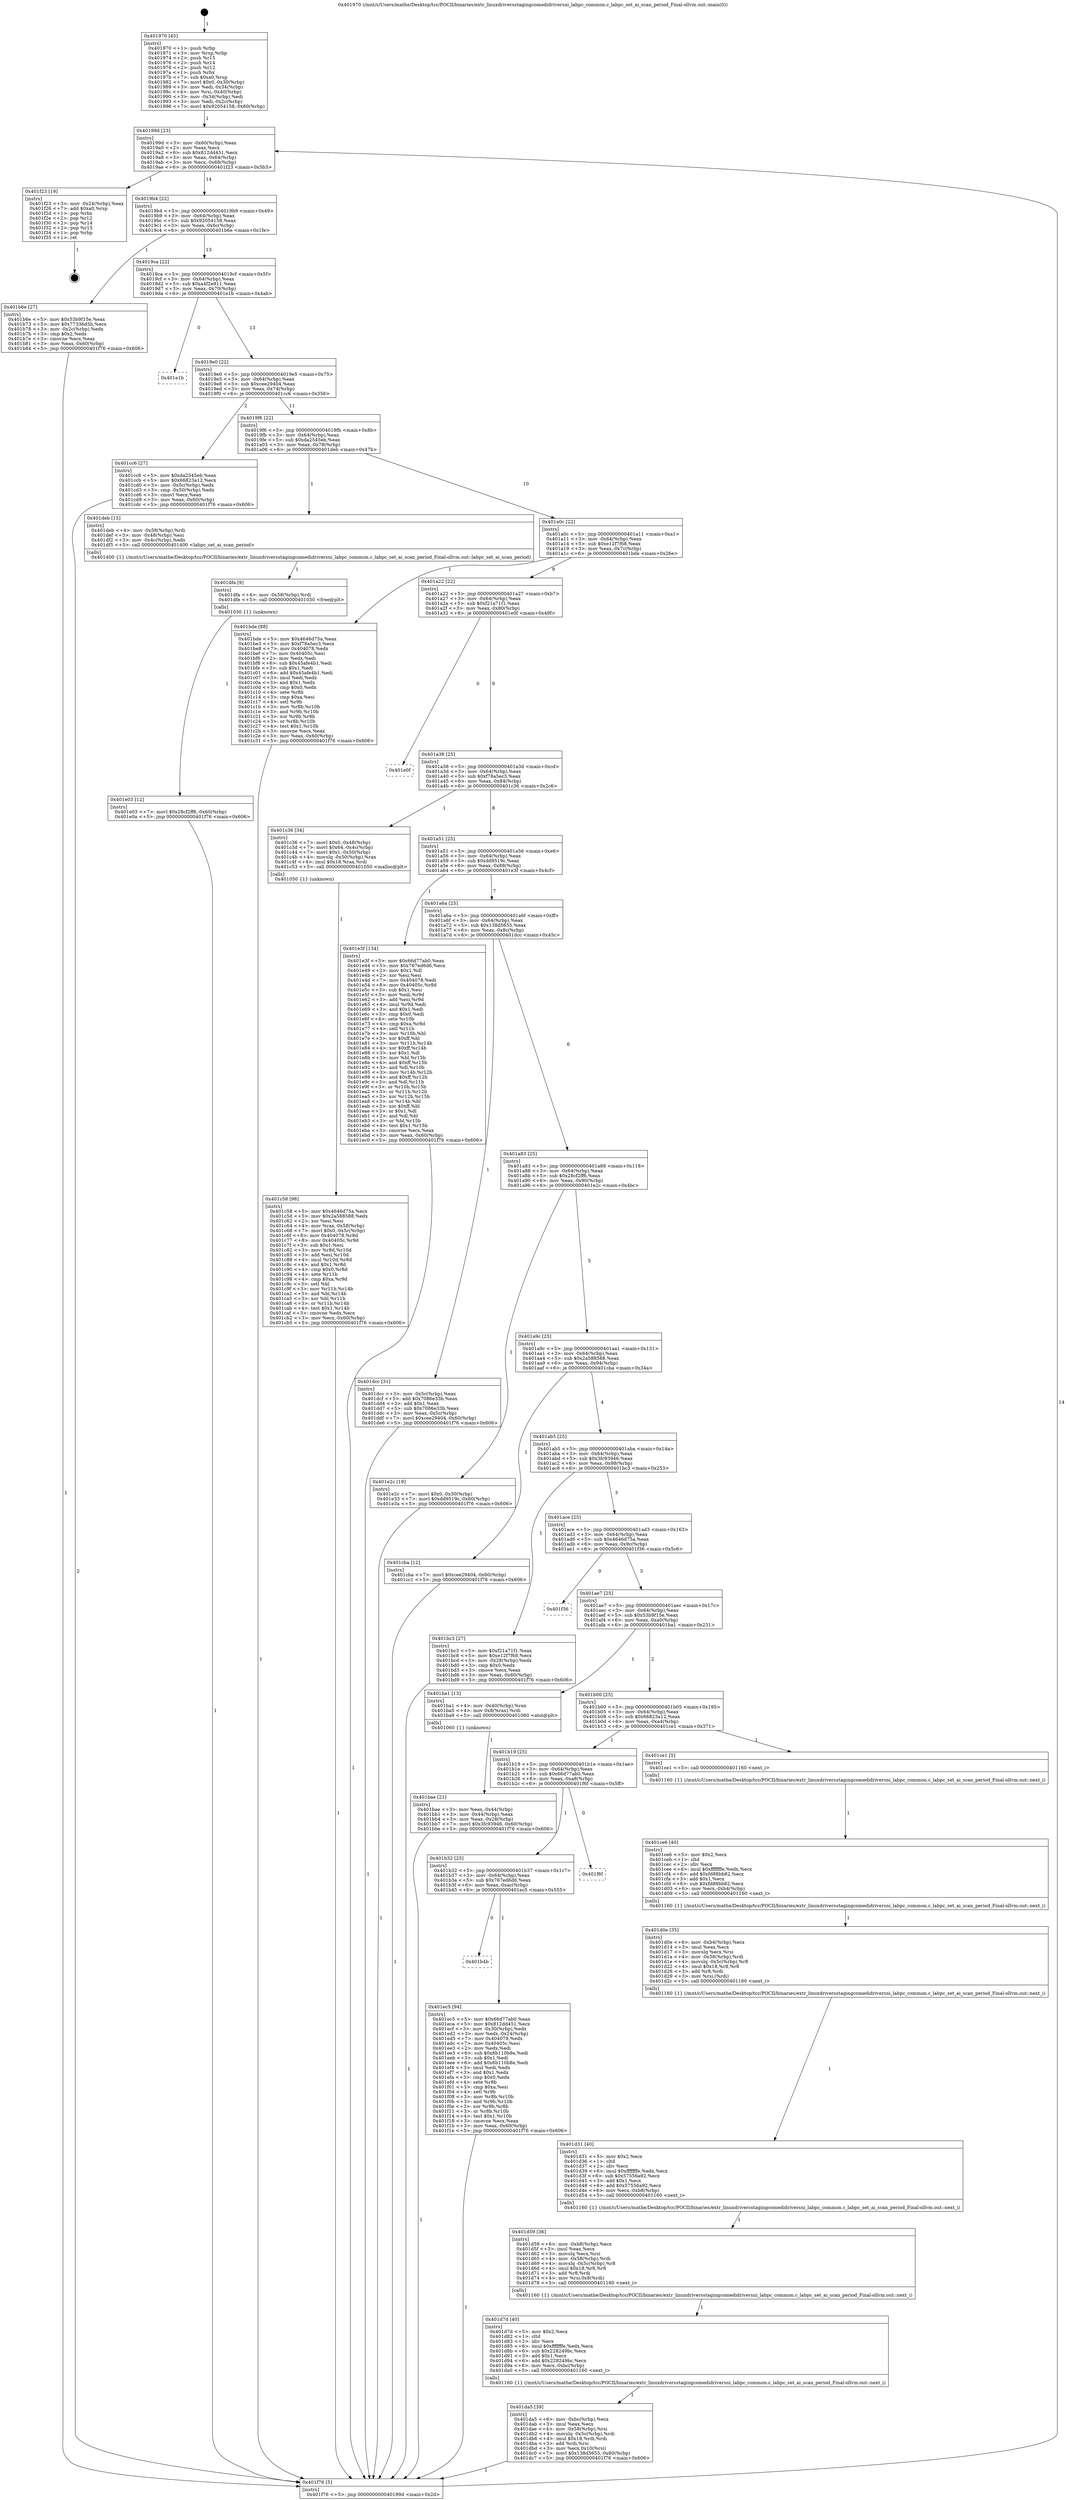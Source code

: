 digraph "0x401970" {
  label = "0x401970 (/mnt/c/Users/mathe/Desktop/tcc/POCII/binaries/extr_linuxdriversstagingcomedidriversni_labpc_common.c_labpc_set_ai_scan_period_Final-ollvm.out::main(0))"
  labelloc = "t"
  node[shape=record]

  Entry [label="",width=0.3,height=0.3,shape=circle,fillcolor=black,style=filled]
  "0x40199d" [label="{
     0x40199d [23]\l
     | [instrs]\l
     &nbsp;&nbsp;0x40199d \<+3\>: mov -0x60(%rbp),%eax\l
     &nbsp;&nbsp;0x4019a0 \<+2\>: mov %eax,%ecx\l
     &nbsp;&nbsp;0x4019a2 \<+6\>: sub $0x812dd451,%ecx\l
     &nbsp;&nbsp;0x4019a8 \<+3\>: mov %eax,-0x64(%rbp)\l
     &nbsp;&nbsp;0x4019ab \<+3\>: mov %ecx,-0x68(%rbp)\l
     &nbsp;&nbsp;0x4019ae \<+6\>: je 0000000000401f23 \<main+0x5b3\>\l
  }"]
  "0x401f23" [label="{
     0x401f23 [19]\l
     | [instrs]\l
     &nbsp;&nbsp;0x401f23 \<+3\>: mov -0x24(%rbp),%eax\l
     &nbsp;&nbsp;0x401f26 \<+7\>: add $0xa0,%rsp\l
     &nbsp;&nbsp;0x401f2d \<+1\>: pop %rbx\l
     &nbsp;&nbsp;0x401f2e \<+2\>: pop %r12\l
     &nbsp;&nbsp;0x401f30 \<+2\>: pop %r14\l
     &nbsp;&nbsp;0x401f32 \<+2\>: pop %r15\l
     &nbsp;&nbsp;0x401f34 \<+1\>: pop %rbp\l
     &nbsp;&nbsp;0x401f35 \<+1\>: ret\l
  }"]
  "0x4019b4" [label="{
     0x4019b4 [22]\l
     | [instrs]\l
     &nbsp;&nbsp;0x4019b4 \<+5\>: jmp 00000000004019b9 \<main+0x49\>\l
     &nbsp;&nbsp;0x4019b9 \<+3\>: mov -0x64(%rbp),%eax\l
     &nbsp;&nbsp;0x4019bc \<+5\>: sub $0x92054158,%eax\l
     &nbsp;&nbsp;0x4019c1 \<+3\>: mov %eax,-0x6c(%rbp)\l
     &nbsp;&nbsp;0x4019c4 \<+6\>: je 0000000000401b6e \<main+0x1fe\>\l
  }"]
  Exit [label="",width=0.3,height=0.3,shape=circle,fillcolor=black,style=filled,peripheries=2]
  "0x401b6e" [label="{
     0x401b6e [27]\l
     | [instrs]\l
     &nbsp;&nbsp;0x401b6e \<+5\>: mov $0x53b9f15e,%eax\l
     &nbsp;&nbsp;0x401b73 \<+5\>: mov $0x77336d5b,%ecx\l
     &nbsp;&nbsp;0x401b78 \<+3\>: mov -0x2c(%rbp),%edx\l
     &nbsp;&nbsp;0x401b7b \<+3\>: cmp $0x2,%edx\l
     &nbsp;&nbsp;0x401b7e \<+3\>: cmovne %ecx,%eax\l
     &nbsp;&nbsp;0x401b81 \<+3\>: mov %eax,-0x60(%rbp)\l
     &nbsp;&nbsp;0x401b84 \<+5\>: jmp 0000000000401f76 \<main+0x606\>\l
  }"]
  "0x4019ca" [label="{
     0x4019ca [22]\l
     | [instrs]\l
     &nbsp;&nbsp;0x4019ca \<+5\>: jmp 00000000004019cf \<main+0x5f\>\l
     &nbsp;&nbsp;0x4019cf \<+3\>: mov -0x64(%rbp),%eax\l
     &nbsp;&nbsp;0x4019d2 \<+5\>: sub $0xa4f2e911,%eax\l
     &nbsp;&nbsp;0x4019d7 \<+3\>: mov %eax,-0x70(%rbp)\l
     &nbsp;&nbsp;0x4019da \<+6\>: je 0000000000401e1b \<main+0x4ab\>\l
  }"]
  "0x401f76" [label="{
     0x401f76 [5]\l
     | [instrs]\l
     &nbsp;&nbsp;0x401f76 \<+5\>: jmp 000000000040199d \<main+0x2d\>\l
  }"]
  "0x401970" [label="{
     0x401970 [45]\l
     | [instrs]\l
     &nbsp;&nbsp;0x401970 \<+1\>: push %rbp\l
     &nbsp;&nbsp;0x401971 \<+3\>: mov %rsp,%rbp\l
     &nbsp;&nbsp;0x401974 \<+2\>: push %r15\l
     &nbsp;&nbsp;0x401976 \<+2\>: push %r14\l
     &nbsp;&nbsp;0x401978 \<+2\>: push %r12\l
     &nbsp;&nbsp;0x40197a \<+1\>: push %rbx\l
     &nbsp;&nbsp;0x40197b \<+7\>: sub $0xa0,%rsp\l
     &nbsp;&nbsp;0x401982 \<+7\>: movl $0x0,-0x30(%rbp)\l
     &nbsp;&nbsp;0x401989 \<+3\>: mov %edi,-0x34(%rbp)\l
     &nbsp;&nbsp;0x40198c \<+4\>: mov %rsi,-0x40(%rbp)\l
     &nbsp;&nbsp;0x401990 \<+3\>: mov -0x34(%rbp),%edi\l
     &nbsp;&nbsp;0x401993 \<+3\>: mov %edi,-0x2c(%rbp)\l
     &nbsp;&nbsp;0x401996 \<+7\>: movl $0x92054158,-0x60(%rbp)\l
  }"]
  "0x401b4b" [label="{
     0x401b4b\l
  }", style=dashed]
  "0x401e1b" [label="{
     0x401e1b\l
  }", style=dashed]
  "0x4019e0" [label="{
     0x4019e0 [22]\l
     | [instrs]\l
     &nbsp;&nbsp;0x4019e0 \<+5\>: jmp 00000000004019e5 \<main+0x75\>\l
     &nbsp;&nbsp;0x4019e5 \<+3\>: mov -0x64(%rbp),%eax\l
     &nbsp;&nbsp;0x4019e8 \<+5\>: sub $0xcee29404,%eax\l
     &nbsp;&nbsp;0x4019ed \<+3\>: mov %eax,-0x74(%rbp)\l
     &nbsp;&nbsp;0x4019f0 \<+6\>: je 0000000000401cc6 \<main+0x356\>\l
  }"]
  "0x401ec5" [label="{
     0x401ec5 [94]\l
     | [instrs]\l
     &nbsp;&nbsp;0x401ec5 \<+5\>: mov $0x66d77ab0,%eax\l
     &nbsp;&nbsp;0x401eca \<+5\>: mov $0x812dd451,%ecx\l
     &nbsp;&nbsp;0x401ecf \<+3\>: mov -0x30(%rbp),%edx\l
     &nbsp;&nbsp;0x401ed2 \<+3\>: mov %edx,-0x24(%rbp)\l
     &nbsp;&nbsp;0x401ed5 \<+7\>: mov 0x404078,%edx\l
     &nbsp;&nbsp;0x401edc \<+7\>: mov 0x40405c,%esi\l
     &nbsp;&nbsp;0x401ee3 \<+2\>: mov %edx,%edi\l
     &nbsp;&nbsp;0x401ee5 \<+6\>: sub $0x6b110b8e,%edi\l
     &nbsp;&nbsp;0x401eeb \<+3\>: sub $0x1,%edi\l
     &nbsp;&nbsp;0x401eee \<+6\>: add $0x6b110b8e,%edi\l
     &nbsp;&nbsp;0x401ef4 \<+3\>: imul %edi,%edx\l
     &nbsp;&nbsp;0x401ef7 \<+3\>: and $0x1,%edx\l
     &nbsp;&nbsp;0x401efa \<+3\>: cmp $0x0,%edx\l
     &nbsp;&nbsp;0x401efd \<+4\>: sete %r8b\l
     &nbsp;&nbsp;0x401f01 \<+3\>: cmp $0xa,%esi\l
     &nbsp;&nbsp;0x401f04 \<+4\>: setl %r9b\l
     &nbsp;&nbsp;0x401f08 \<+3\>: mov %r8b,%r10b\l
     &nbsp;&nbsp;0x401f0b \<+3\>: and %r9b,%r10b\l
     &nbsp;&nbsp;0x401f0e \<+3\>: xor %r9b,%r8b\l
     &nbsp;&nbsp;0x401f11 \<+3\>: or %r8b,%r10b\l
     &nbsp;&nbsp;0x401f14 \<+4\>: test $0x1,%r10b\l
     &nbsp;&nbsp;0x401f18 \<+3\>: cmovne %ecx,%eax\l
     &nbsp;&nbsp;0x401f1b \<+3\>: mov %eax,-0x60(%rbp)\l
     &nbsp;&nbsp;0x401f1e \<+5\>: jmp 0000000000401f76 \<main+0x606\>\l
  }"]
  "0x401cc6" [label="{
     0x401cc6 [27]\l
     | [instrs]\l
     &nbsp;&nbsp;0x401cc6 \<+5\>: mov $0xda2545eb,%eax\l
     &nbsp;&nbsp;0x401ccb \<+5\>: mov $0x66823a12,%ecx\l
     &nbsp;&nbsp;0x401cd0 \<+3\>: mov -0x5c(%rbp),%edx\l
     &nbsp;&nbsp;0x401cd3 \<+3\>: cmp -0x50(%rbp),%edx\l
     &nbsp;&nbsp;0x401cd6 \<+3\>: cmovl %ecx,%eax\l
     &nbsp;&nbsp;0x401cd9 \<+3\>: mov %eax,-0x60(%rbp)\l
     &nbsp;&nbsp;0x401cdc \<+5\>: jmp 0000000000401f76 \<main+0x606\>\l
  }"]
  "0x4019f6" [label="{
     0x4019f6 [22]\l
     | [instrs]\l
     &nbsp;&nbsp;0x4019f6 \<+5\>: jmp 00000000004019fb \<main+0x8b\>\l
     &nbsp;&nbsp;0x4019fb \<+3\>: mov -0x64(%rbp),%eax\l
     &nbsp;&nbsp;0x4019fe \<+5\>: sub $0xda2545eb,%eax\l
     &nbsp;&nbsp;0x401a03 \<+3\>: mov %eax,-0x78(%rbp)\l
     &nbsp;&nbsp;0x401a06 \<+6\>: je 0000000000401deb \<main+0x47b\>\l
  }"]
  "0x401b32" [label="{
     0x401b32 [25]\l
     | [instrs]\l
     &nbsp;&nbsp;0x401b32 \<+5\>: jmp 0000000000401b37 \<main+0x1c7\>\l
     &nbsp;&nbsp;0x401b37 \<+3\>: mov -0x64(%rbp),%eax\l
     &nbsp;&nbsp;0x401b3a \<+5\>: sub $0x767ed6d6,%eax\l
     &nbsp;&nbsp;0x401b3f \<+6\>: mov %eax,-0xac(%rbp)\l
     &nbsp;&nbsp;0x401b45 \<+6\>: je 0000000000401ec5 \<main+0x555\>\l
  }"]
  "0x401deb" [label="{
     0x401deb [15]\l
     | [instrs]\l
     &nbsp;&nbsp;0x401deb \<+4\>: mov -0x58(%rbp),%rdi\l
     &nbsp;&nbsp;0x401def \<+3\>: mov -0x48(%rbp),%esi\l
     &nbsp;&nbsp;0x401df2 \<+3\>: mov -0x4c(%rbp),%edx\l
     &nbsp;&nbsp;0x401df5 \<+5\>: call 0000000000401400 \<labpc_set_ai_scan_period\>\l
     | [calls]\l
     &nbsp;&nbsp;0x401400 \{1\} (/mnt/c/Users/mathe/Desktop/tcc/POCII/binaries/extr_linuxdriversstagingcomedidriversni_labpc_common.c_labpc_set_ai_scan_period_Final-ollvm.out::labpc_set_ai_scan_period)\l
  }"]
  "0x401a0c" [label="{
     0x401a0c [22]\l
     | [instrs]\l
     &nbsp;&nbsp;0x401a0c \<+5\>: jmp 0000000000401a11 \<main+0xa1\>\l
     &nbsp;&nbsp;0x401a11 \<+3\>: mov -0x64(%rbp),%eax\l
     &nbsp;&nbsp;0x401a14 \<+5\>: sub $0xe12f7f68,%eax\l
     &nbsp;&nbsp;0x401a19 \<+3\>: mov %eax,-0x7c(%rbp)\l
     &nbsp;&nbsp;0x401a1c \<+6\>: je 0000000000401bde \<main+0x26e\>\l
  }"]
  "0x401f6f" [label="{
     0x401f6f\l
  }", style=dashed]
  "0x401bde" [label="{
     0x401bde [88]\l
     | [instrs]\l
     &nbsp;&nbsp;0x401bde \<+5\>: mov $0x4646d75a,%eax\l
     &nbsp;&nbsp;0x401be3 \<+5\>: mov $0xf78a5ec3,%ecx\l
     &nbsp;&nbsp;0x401be8 \<+7\>: mov 0x404078,%edx\l
     &nbsp;&nbsp;0x401bef \<+7\>: mov 0x40405c,%esi\l
     &nbsp;&nbsp;0x401bf6 \<+2\>: mov %edx,%edi\l
     &nbsp;&nbsp;0x401bf8 \<+6\>: sub $0x45afe4b1,%edi\l
     &nbsp;&nbsp;0x401bfe \<+3\>: sub $0x1,%edi\l
     &nbsp;&nbsp;0x401c01 \<+6\>: add $0x45afe4b1,%edi\l
     &nbsp;&nbsp;0x401c07 \<+3\>: imul %edi,%edx\l
     &nbsp;&nbsp;0x401c0a \<+3\>: and $0x1,%edx\l
     &nbsp;&nbsp;0x401c0d \<+3\>: cmp $0x0,%edx\l
     &nbsp;&nbsp;0x401c10 \<+4\>: sete %r8b\l
     &nbsp;&nbsp;0x401c14 \<+3\>: cmp $0xa,%esi\l
     &nbsp;&nbsp;0x401c17 \<+4\>: setl %r9b\l
     &nbsp;&nbsp;0x401c1b \<+3\>: mov %r8b,%r10b\l
     &nbsp;&nbsp;0x401c1e \<+3\>: and %r9b,%r10b\l
     &nbsp;&nbsp;0x401c21 \<+3\>: xor %r9b,%r8b\l
     &nbsp;&nbsp;0x401c24 \<+3\>: or %r8b,%r10b\l
     &nbsp;&nbsp;0x401c27 \<+4\>: test $0x1,%r10b\l
     &nbsp;&nbsp;0x401c2b \<+3\>: cmovne %ecx,%eax\l
     &nbsp;&nbsp;0x401c2e \<+3\>: mov %eax,-0x60(%rbp)\l
     &nbsp;&nbsp;0x401c31 \<+5\>: jmp 0000000000401f76 \<main+0x606\>\l
  }"]
  "0x401a22" [label="{
     0x401a22 [22]\l
     | [instrs]\l
     &nbsp;&nbsp;0x401a22 \<+5\>: jmp 0000000000401a27 \<main+0xb7\>\l
     &nbsp;&nbsp;0x401a27 \<+3\>: mov -0x64(%rbp),%eax\l
     &nbsp;&nbsp;0x401a2a \<+5\>: sub $0xf21a71f1,%eax\l
     &nbsp;&nbsp;0x401a2f \<+3\>: mov %eax,-0x80(%rbp)\l
     &nbsp;&nbsp;0x401a32 \<+6\>: je 0000000000401e0f \<main+0x49f\>\l
  }"]
  "0x401e03" [label="{
     0x401e03 [12]\l
     | [instrs]\l
     &nbsp;&nbsp;0x401e03 \<+7\>: movl $0x28cf2ff6,-0x60(%rbp)\l
     &nbsp;&nbsp;0x401e0a \<+5\>: jmp 0000000000401f76 \<main+0x606\>\l
  }"]
  "0x401e0f" [label="{
     0x401e0f\l
  }", style=dashed]
  "0x401a38" [label="{
     0x401a38 [25]\l
     | [instrs]\l
     &nbsp;&nbsp;0x401a38 \<+5\>: jmp 0000000000401a3d \<main+0xcd\>\l
     &nbsp;&nbsp;0x401a3d \<+3\>: mov -0x64(%rbp),%eax\l
     &nbsp;&nbsp;0x401a40 \<+5\>: sub $0xf78a5ec3,%eax\l
     &nbsp;&nbsp;0x401a45 \<+6\>: mov %eax,-0x84(%rbp)\l
     &nbsp;&nbsp;0x401a4b \<+6\>: je 0000000000401c36 \<main+0x2c6\>\l
  }"]
  "0x401dfa" [label="{
     0x401dfa [9]\l
     | [instrs]\l
     &nbsp;&nbsp;0x401dfa \<+4\>: mov -0x58(%rbp),%rdi\l
     &nbsp;&nbsp;0x401dfe \<+5\>: call 0000000000401030 \<free@plt\>\l
     | [calls]\l
     &nbsp;&nbsp;0x401030 \{1\} (unknown)\l
  }"]
  "0x401c36" [label="{
     0x401c36 [34]\l
     | [instrs]\l
     &nbsp;&nbsp;0x401c36 \<+7\>: movl $0x0,-0x48(%rbp)\l
     &nbsp;&nbsp;0x401c3d \<+7\>: movl $0x64,-0x4c(%rbp)\l
     &nbsp;&nbsp;0x401c44 \<+7\>: movl $0x1,-0x50(%rbp)\l
     &nbsp;&nbsp;0x401c4b \<+4\>: movslq -0x50(%rbp),%rax\l
     &nbsp;&nbsp;0x401c4f \<+4\>: imul $0x18,%rax,%rdi\l
     &nbsp;&nbsp;0x401c53 \<+5\>: call 0000000000401050 \<malloc@plt\>\l
     | [calls]\l
     &nbsp;&nbsp;0x401050 \{1\} (unknown)\l
  }"]
  "0x401a51" [label="{
     0x401a51 [25]\l
     | [instrs]\l
     &nbsp;&nbsp;0x401a51 \<+5\>: jmp 0000000000401a56 \<main+0xe6\>\l
     &nbsp;&nbsp;0x401a56 \<+3\>: mov -0x64(%rbp),%eax\l
     &nbsp;&nbsp;0x401a59 \<+5\>: sub $0xdd9519c,%eax\l
     &nbsp;&nbsp;0x401a5e \<+6\>: mov %eax,-0x88(%rbp)\l
     &nbsp;&nbsp;0x401a64 \<+6\>: je 0000000000401e3f \<main+0x4cf\>\l
  }"]
  "0x401da5" [label="{
     0x401da5 [39]\l
     | [instrs]\l
     &nbsp;&nbsp;0x401da5 \<+6\>: mov -0xbc(%rbp),%ecx\l
     &nbsp;&nbsp;0x401dab \<+3\>: imul %eax,%ecx\l
     &nbsp;&nbsp;0x401dae \<+4\>: mov -0x58(%rbp),%rsi\l
     &nbsp;&nbsp;0x401db2 \<+4\>: movslq -0x5c(%rbp),%rdi\l
     &nbsp;&nbsp;0x401db6 \<+4\>: imul $0x18,%rdi,%rdi\l
     &nbsp;&nbsp;0x401dba \<+3\>: add %rdi,%rsi\l
     &nbsp;&nbsp;0x401dbd \<+3\>: mov %ecx,0x10(%rsi)\l
     &nbsp;&nbsp;0x401dc0 \<+7\>: movl $0x138d5655,-0x60(%rbp)\l
     &nbsp;&nbsp;0x401dc7 \<+5\>: jmp 0000000000401f76 \<main+0x606\>\l
  }"]
  "0x401e3f" [label="{
     0x401e3f [134]\l
     | [instrs]\l
     &nbsp;&nbsp;0x401e3f \<+5\>: mov $0x66d77ab0,%eax\l
     &nbsp;&nbsp;0x401e44 \<+5\>: mov $0x767ed6d6,%ecx\l
     &nbsp;&nbsp;0x401e49 \<+2\>: mov $0x1,%dl\l
     &nbsp;&nbsp;0x401e4b \<+2\>: xor %esi,%esi\l
     &nbsp;&nbsp;0x401e4d \<+7\>: mov 0x404078,%edi\l
     &nbsp;&nbsp;0x401e54 \<+8\>: mov 0x40405c,%r8d\l
     &nbsp;&nbsp;0x401e5c \<+3\>: sub $0x1,%esi\l
     &nbsp;&nbsp;0x401e5f \<+3\>: mov %edi,%r9d\l
     &nbsp;&nbsp;0x401e62 \<+3\>: add %esi,%r9d\l
     &nbsp;&nbsp;0x401e65 \<+4\>: imul %r9d,%edi\l
     &nbsp;&nbsp;0x401e69 \<+3\>: and $0x1,%edi\l
     &nbsp;&nbsp;0x401e6c \<+3\>: cmp $0x0,%edi\l
     &nbsp;&nbsp;0x401e6f \<+4\>: sete %r10b\l
     &nbsp;&nbsp;0x401e73 \<+4\>: cmp $0xa,%r8d\l
     &nbsp;&nbsp;0x401e77 \<+4\>: setl %r11b\l
     &nbsp;&nbsp;0x401e7b \<+3\>: mov %r10b,%bl\l
     &nbsp;&nbsp;0x401e7e \<+3\>: xor $0xff,%bl\l
     &nbsp;&nbsp;0x401e81 \<+3\>: mov %r11b,%r14b\l
     &nbsp;&nbsp;0x401e84 \<+4\>: xor $0xff,%r14b\l
     &nbsp;&nbsp;0x401e88 \<+3\>: xor $0x1,%dl\l
     &nbsp;&nbsp;0x401e8b \<+3\>: mov %bl,%r15b\l
     &nbsp;&nbsp;0x401e8e \<+4\>: and $0xff,%r15b\l
     &nbsp;&nbsp;0x401e92 \<+3\>: and %dl,%r10b\l
     &nbsp;&nbsp;0x401e95 \<+3\>: mov %r14b,%r12b\l
     &nbsp;&nbsp;0x401e98 \<+4\>: and $0xff,%r12b\l
     &nbsp;&nbsp;0x401e9c \<+3\>: and %dl,%r11b\l
     &nbsp;&nbsp;0x401e9f \<+3\>: or %r10b,%r15b\l
     &nbsp;&nbsp;0x401ea2 \<+3\>: or %r11b,%r12b\l
     &nbsp;&nbsp;0x401ea5 \<+3\>: xor %r12b,%r15b\l
     &nbsp;&nbsp;0x401ea8 \<+3\>: or %r14b,%bl\l
     &nbsp;&nbsp;0x401eab \<+3\>: xor $0xff,%bl\l
     &nbsp;&nbsp;0x401eae \<+3\>: or $0x1,%dl\l
     &nbsp;&nbsp;0x401eb1 \<+2\>: and %dl,%bl\l
     &nbsp;&nbsp;0x401eb3 \<+3\>: or %bl,%r15b\l
     &nbsp;&nbsp;0x401eb6 \<+4\>: test $0x1,%r15b\l
     &nbsp;&nbsp;0x401eba \<+3\>: cmovne %ecx,%eax\l
     &nbsp;&nbsp;0x401ebd \<+3\>: mov %eax,-0x60(%rbp)\l
     &nbsp;&nbsp;0x401ec0 \<+5\>: jmp 0000000000401f76 \<main+0x606\>\l
  }"]
  "0x401a6a" [label="{
     0x401a6a [25]\l
     | [instrs]\l
     &nbsp;&nbsp;0x401a6a \<+5\>: jmp 0000000000401a6f \<main+0xff\>\l
     &nbsp;&nbsp;0x401a6f \<+3\>: mov -0x64(%rbp),%eax\l
     &nbsp;&nbsp;0x401a72 \<+5\>: sub $0x138d5655,%eax\l
     &nbsp;&nbsp;0x401a77 \<+6\>: mov %eax,-0x8c(%rbp)\l
     &nbsp;&nbsp;0x401a7d \<+6\>: je 0000000000401dcc \<main+0x45c\>\l
  }"]
  "0x401d7d" [label="{
     0x401d7d [40]\l
     | [instrs]\l
     &nbsp;&nbsp;0x401d7d \<+5\>: mov $0x2,%ecx\l
     &nbsp;&nbsp;0x401d82 \<+1\>: cltd\l
     &nbsp;&nbsp;0x401d83 \<+2\>: idiv %ecx\l
     &nbsp;&nbsp;0x401d85 \<+6\>: imul $0xfffffffe,%edx,%ecx\l
     &nbsp;&nbsp;0x401d8b \<+6\>: sub $0x228249bc,%ecx\l
     &nbsp;&nbsp;0x401d91 \<+3\>: add $0x1,%ecx\l
     &nbsp;&nbsp;0x401d94 \<+6\>: add $0x228249bc,%ecx\l
     &nbsp;&nbsp;0x401d9a \<+6\>: mov %ecx,-0xbc(%rbp)\l
     &nbsp;&nbsp;0x401da0 \<+5\>: call 0000000000401160 \<next_i\>\l
     | [calls]\l
     &nbsp;&nbsp;0x401160 \{1\} (/mnt/c/Users/mathe/Desktop/tcc/POCII/binaries/extr_linuxdriversstagingcomedidriversni_labpc_common.c_labpc_set_ai_scan_period_Final-ollvm.out::next_i)\l
  }"]
  "0x401dcc" [label="{
     0x401dcc [31]\l
     | [instrs]\l
     &nbsp;&nbsp;0x401dcc \<+3\>: mov -0x5c(%rbp),%eax\l
     &nbsp;&nbsp;0x401dcf \<+5\>: add $0x7086e33b,%eax\l
     &nbsp;&nbsp;0x401dd4 \<+3\>: add $0x1,%eax\l
     &nbsp;&nbsp;0x401dd7 \<+5\>: sub $0x7086e33b,%eax\l
     &nbsp;&nbsp;0x401ddc \<+3\>: mov %eax,-0x5c(%rbp)\l
     &nbsp;&nbsp;0x401ddf \<+7\>: movl $0xcee29404,-0x60(%rbp)\l
     &nbsp;&nbsp;0x401de6 \<+5\>: jmp 0000000000401f76 \<main+0x606\>\l
  }"]
  "0x401a83" [label="{
     0x401a83 [25]\l
     | [instrs]\l
     &nbsp;&nbsp;0x401a83 \<+5\>: jmp 0000000000401a88 \<main+0x118\>\l
     &nbsp;&nbsp;0x401a88 \<+3\>: mov -0x64(%rbp),%eax\l
     &nbsp;&nbsp;0x401a8b \<+5\>: sub $0x28cf2ff6,%eax\l
     &nbsp;&nbsp;0x401a90 \<+6\>: mov %eax,-0x90(%rbp)\l
     &nbsp;&nbsp;0x401a96 \<+6\>: je 0000000000401e2c \<main+0x4bc\>\l
  }"]
  "0x401d59" [label="{
     0x401d59 [36]\l
     | [instrs]\l
     &nbsp;&nbsp;0x401d59 \<+6\>: mov -0xb8(%rbp),%ecx\l
     &nbsp;&nbsp;0x401d5f \<+3\>: imul %eax,%ecx\l
     &nbsp;&nbsp;0x401d62 \<+3\>: movslq %ecx,%rsi\l
     &nbsp;&nbsp;0x401d65 \<+4\>: mov -0x58(%rbp),%rdi\l
     &nbsp;&nbsp;0x401d69 \<+4\>: movslq -0x5c(%rbp),%r8\l
     &nbsp;&nbsp;0x401d6d \<+4\>: imul $0x18,%r8,%r8\l
     &nbsp;&nbsp;0x401d71 \<+3\>: add %r8,%rdi\l
     &nbsp;&nbsp;0x401d74 \<+4\>: mov %rsi,0x8(%rdi)\l
     &nbsp;&nbsp;0x401d78 \<+5\>: call 0000000000401160 \<next_i\>\l
     | [calls]\l
     &nbsp;&nbsp;0x401160 \{1\} (/mnt/c/Users/mathe/Desktop/tcc/POCII/binaries/extr_linuxdriversstagingcomedidriversni_labpc_common.c_labpc_set_ai_scan_period_Final-ollvm.out::next_i)\l
  }"]
  "0x401e2c" [label="{
     0x401e2c [19]\l
     | [instrs]\l
     &nbsp;&nbsp;0x401e2c \<+7\>: movl $0x0,-0x30(%rbp)\l
     &nbsp;&nbsp;0x401e33 \<+7\>: movl $0xdd9519c,-0x60(%rbp)\l
     &nbsp;&nbsp;0x401e3a \<+5\>: jmp 0000000000401f76 \<main+0x606\>\l
  }"]
  "0x401a9c" [label="{
     0x401a9c [25]\l
     | [instrs]\l
     &nbsp;&nbsp;0x401a9c \<+5\>: jmp 0000000000401aa1 \<main+0x131\>\l
     &nbsp;&nbsp;0x401aa1 \<+3\>: mov -0x64(%rbp),%eax\l
     &nbsp;&nbsp;0x401aa4 \<+5\>: sub $0x2a588588,%eax\l
     &nbsp;&nbsp;0x401aa9 \<+6\>: mov %eax,-0x94(%rbp)\l
     &nbsp;&nbsp;0x401aaf \<+6\>: je 0000000000401cba \<main+0x34a\>\l
  }"]
  "0x401d31" [label="{
     0x401d31 [40]\l
     | [instrs]\l
     &nbsp;&nbsp;0x401d31 \<+5\>: mov $0x2,%ecx\l
     &nbsp;&nbsp;0x401d36 \<+1\>: cltd\l
     &nbsp;&nbsp;0x401d37 \<+2\>: idiv %ecx\l
     &nbsp;&nbsp;0x401d39 \<+6\>: imul $0xfffffffe,%edx,%ecx\l
     &nbsp;&nbsp;0x401d3f \<+6\>: sub $0x57556a92,%ecx\l
     &nbsp;&nbsp;0x401d45 \<+3\>: add $0x1,%ecx\l
     &nbsp;&nbsp;0x401d48 \<+6\>: add $0x57556a92,%ecx\l
     &nbsp;&nbsp;0x401d4e \<+6\>: mov %ecx,-0xb8(%rbp)\l
     &nbsp;&nbsp;0x401d54 \<+5\>: call 0000000000401160 \<next_i\>\l
     | [calls]\l
     &nbsp;&nbsp;0x401160 \{1\} (/mnt/c/Users/mathe/Desktop/tcc/POCII/binaries/extr_linuxdriversstagingcomedidriversni_labpc_common.c_labpc_set_ai_scan_period_Final-ollvm.out::next_i)\l
  }"]
  "0x401cba" [label="{
     0x401cba [12]\l
     | [instrs]\l
     &nbsp;&nbsp;0x401cba \<+7\>: movl $0xcee29404,-0x60(%rbp)\l
     &nbsp;&nbsp;0x401cc1 \<+5\>: jmp 0000000000401f76 \<main+0x606\>\l
  }"]
  "0x401ab5" [label="{
     0x401ab5 [25]\l
     | [instrs]\l
     &nbsp;&nbsp;0x401ab5 \<+5\>: jmp 0000000000401aba \<main+0x14a\>\l
     &nbsp;&nbsp;0x401aba \<+3\>: mov -0x64(%rbp),%eax\l
     &nbsp;&nbsp;0x401abd \<+5\>: sub $0x3fc93946,%eax\l
     &nbsp;&nbsp;0x401ac2 \<+6\>: mov %eax,-0x98(%rbp)\l
     &nbsp;&nbsp;0x401ac8 \<+6\>: je 0000000000401bc3 \<main+0x253\>\l
  }"]
  "0x401d0e" [label="{
     0x401d0e [35]\l
     | [instrs]\l
     &nbsp;&nbsp;0x401d0e \<+6\>: mov -0xb4(%rbp),%ecx\l
     &nbsp;&nbsp;0x401d14 \<+3\>: imul %eax,%ecx\l
     &nbsp;&nbsp;0x401d17 \<+3\>: movslq %ecx,%rsi\l
     &nbsp;&nbsp;0x401d1a \<+4\>: mov -0x58(%rbp),%rdi\l
     &nbsp;&nbsp;0x401d1e \<+4\>: movslq -0x5c(%rbp),%r8\l
     &nbsp;&nbsp;0x401d22 \<+4\>: imul $0x18,%r8,%r8\l
     &nbsp;&nbsp;0x401d26 \<+3\>: add %r8,%rdi\l
     &nbsp;&nbsp;0x401d29 \<+3\>: mov %rsi,(%rdi)\l
     &nbsp;&nbsp;0x401d2c \<+5\>: call 0000000000401160 \<next_i\>\l
     | [calls]\l
     &nbsp;&nbsp;0x401160 \{1\} (/mnt/c/Users/mathe/Desktop/tcc/POCII/binaries/extr_linuxdriversstagingcomedidriversni_labpc_common.c_labpc_set_ai_scan_period_Final-ollvm.out::next_i)\l
  }"]
  "0x401bc3" [label="{
     0x401bc3 [27]\l
     | [instrs]\l
     &nbsp;&nbsp;0x401bc3 \<+5\>: mov $0xf21a71f1,%eax\l
     &nbsp;&nbsp;0x401bc8 \<+5\>: mov $0xe12f7f68,%ecx\l
     &nbsp;&nbsp;0x401bcd \<+3\>: mov -0x28(%rbp),%edx\l
     &nbsp;&nbsp;0x401bd0 \<+3\>: cmp $0x0,%edx\l
     &nbsp;&nbsp;0x401bd3 \<+3\>: cmove %ecx,%eax\l
     &nbsp;&nbsp;0x401bd6 \<+3\>: mov %eax,-0x60(%rbp)\l
     &nbsp;&nbsp;0x401bd9 \<+5\>: jmp 0000000000401f76 \<main+0x606\>\l
  }"]
  "0x401ace" [label="{
     0x401ace [25]\l
     | [instrs]\l
     &nbsp;&nbsp;0x401ace \<+5\>: jmp 0000000000401ad3 \<main+0x163\>\l
     &nbsp;&nbsp;0x401ad3 \<+3\>: mov -0x64(%rbp),%eax\l
     &nbsp;&nbsp;0x401ad6 \<+5\>: sub $0x4646d75a,%eax\l
     &nbsp;&nbsp;0x401adb \<+6\>: mov %eax,-0x9c(%rbp)\l
     &nbsp;&nbsp;0x401ae1 \<+6\>: je 0000000000401f36 \<main+0x5c6\>\l
  }"]
  "0x401ce6" [label="{
     0x401ce6 [40]\l
     | [instrs]\l
     &nbsp;&nbsp;0x401ce6 \<+5\>: mov $0x2,%ecx\l
     &nbsp;&nbsp;0x401ceb \<+1\>: cltd\l
     &nbsp;&nbsp;0x401cec \<+2\>: idiv %ecx\l
     &nbsp;&nbsp;0x401cee \<+6\>: imul $0xfffffffe,%edx,%ecx\l
     &nbsp;&nbsp;0x401cf4 \<+6\>: add $0xfd88bb82,%ecx\l
     &nbsp;&nbsp;0x401cfa \<+3\>: add $0x1,%ecx\l
     &nbsp;&nbsp;0x401cfd \<+6\>: sub $0xfd88bb82,%ecx\l
     &nbsp;&nbsp;0x401d03 \<+6\>: mov %ecx,-0xb4(%rbp)\l
     &nbsp;&nbsp;0x401d09 \<+5\>: call 0000000000401160 \<next_i\>\l
     | [calls]\l
     &nbsp;&nbsp;0x401160 \{1\} (/mnt/c/Users/mathe/Desktop/tcc/POCII/binaries/extr_linuxdriversstagingcomedidriversni_labpc_common.c_labpc_set_ai_scan_period_Final-ollvm.out::next_i)\l
  }"]
  "0x401f36" [label="{
     0x401f36\l
  }", style=dashed]
  "0x401ae7" [label="{
     0x401ae7 [25]\l
     | [instrs]\l
     &nbsp;&nbsp;0x401ae7 \<+5\>: jmp 0000000000401aec \<main+0x17c\>\l
     &nbsp;&nbsp;0x401aec \<+3\>: mov -0x64(%rbp),%eax\l
     &nbsp;&nbsp;0x401aef \<+5\>: sub $0x53b9f15e,%eax\l
     &nbsp;&nbsp;0x401af4 \<+6\>: mov %eax,-0xa0(%rbp)\l
     &nbsp;&nbsp;0x401afa \<+6\>: je 0000000000401ba1 \<main+0x231\>\l
  }"]
  "0x401b19" [label="{
     0x401b19 [25]\l
     | [instrs]\l
     &nbsp;&nbsp;0x401b19 \<+5\>: jmp 0000000000401b1e \<main+0x1ae\>\l
     &nbsp;&nbsp;0x401b1e \<+3\>: mov -0x64(%rbp),%eax\l
     &nbsp;&nbsp;0x401b21 \<+5\>: sub $0x66d77ab0,%eax\l
     &nbsp;&nbsp;0x401b26 \<+6\>: mov %eax,-0xa8(%rbp)\l
     &nbsp;&nbsp;0x401b2c \<+6\>: je 0000000000401f6f \<main+0x5ff\>\l
  }"]
  "0x401ba1" [label="{
     0x401ba1 [13]\l
     | [instrs]\l
     &nbsp;&nbsp;0x401ba1 \<+4\>: mov -0x40(%rbp),%rax\l
     &nbsp;&nbsp;0x401ba5 \<+4\>: mov 0x8(%rax),%rdi\l
     &nbsp;&nbsp;0x401ba9 \<+5\>: call 0000000000401060 \<atoi@plt\>\l
     | [calls]\l
     &nbsp;&nbsp;0x401060 \{1\} (unknown)\l
  }"]
  "0x401b00" [label="{
     0x401b00 [25]\l
     | [instrs]\l
     &nbsp;&nbsp;0x401b00 \<+5\>: jmp 0000000000401b05 \<main+0x195\>\l
     &nbsp;&nbsp;0x401b05 \<+3\>: mov -0x64(%rbp),%eax\l
     &nbsp;&nbsp;0x401b08 \<+5\>: sub $0x66823a12,%eax\l
     &nbsp;&nbsp;0x401b0d \<+6\>: mov %eax,-0xa4(%rbp)\l
     &nbsp;&nbsp;0x401b13 \<+6\>: je 0000000000401ce1 \<main+0x371\>\l
  }"]
  "0x401bae" [label="{
     0x401bae [21]\l
     | [instrs]\l
     &nbsp;&nbsp;0x401bae \<+3\>: mov %eax,-0x44(%rbp)\l
     &nbsp;&nbsp;0x401bb1 \<+3\>: mov -0x44(%rbp),%eax\l
     &nbsp;&nbsp;0x401bb4 \<+3\>: mov %eax,-0x28(%rbp)\l
     &nbsp;&nbsp;0x401bb7 \<+7\>: movl $0x3fc93946,-0x60(%rbp)\l
     &nbsp;&nbsp;0x401bbe \<+5\>: jmp 0000000000401f76 \<main+0x606\>\l
  }"]
  "0x401c58" [label="{
     0x401c58 [98]\l
     | [instrs]\l
     &nbsp;&nbsp;0x401c58 \<+5\>: mov $0x4646d75a,%ecx\l
     &nbsp;&nbsp;0x401c5d \<+5\>: mov $0x2a588588,%edx\l
     &nbsp;&nbsp;0x401c62 \<+2\>: xor %esi,%esi\l
     &nbsp;&nbsp;0x401c64 \<+4\>: mov %rax,-0x58(%rbp)\l
     &nbsp;&nbsp;0x401c68 \<+7\>: movl $0x0,-0x5c(%rbp)\l
     &nbsp;&nbsp;0x401c6f \<+8\>: mov 0x404078,%r8d\l
     &nbsp;&nbsp;0x401c77 \<+8\>: mov 0x40405c,%r9d\l
     &nbsp;&nbsp;0x401c7f \<+3\>: sub $0x1,%esi\l
     &nbsp;&nbsp;0x401c82 \<+3\>: mov %r8d,%r10d\l
     &nbsp;&nbsp;0x401c85 \<+3\>: add %esi,%r10d\l
     &nbsp;&nbsp;0x401c88 \<+4\>: imul %r10d,%r8d\l
     &nbsp;&nbsp;0x401c8c \<+4\>: and $0x1,%r8d\l
     &nbsp;&nbsp;0x401c90 \<+4\>: cmp $0x0,%r8d\l
     &nbsp;&nbsp;0x401c94 \<+4\>: sete %r11b\l
     &nbsp;&nbsp;0x401c98 \<+4\>: cmp $0xa,%r9d\l
     &nbsp;&nbsp;0x401c9c \<+3\>: setl %bl\l
     &nbsp;&nbsp;0x401c9f \<+3\>: mov %r11b,%r14b\l
     &nbsp;&nbsp;0x401ca2 \<+3\>: and %bl,%r14b\l
     &nbsp;&nbsp;0x401ca5 \<+3\>: xor %bl,%r11b\l
     &nbsp;&nbsp;0x401ca8 \<+3\>: or %r11b,%r14b\l
     &nbsp;&nbsp;0x401cab \<+4\>: test $0x1,%r14b\l
     &nbsp;&nbsp;0x401caf \<+3\>: cmovne %edx,%ecx\l
     &nbsp;&nbsp;0x401cb2 \<+3\>: mov %ecx,-0x60(%rbp)\l
     &nbsp;&nbsp;0x401cb5 \<+5\>: jmp 0000000000401f76 \<main+0x606\>\l
  }"]
  "0x401ce1" [label="{
     0x401ce1 [5]\l
     | [instrs]\l
     &nbsp;&nbsp;0x401ce1 \<+5\>: call 0000000000401160 \<next_i\>\l
     | [calls]\l
     &nbsp;&nbsp;0x401160 \{1\} (/mnt/c/Users/mathe/Desktop/tcc/POCII/binaries/extr_linuxdriversstagingcomedidriversni_labpc_common.c_labpc_set_ai_scan_period_Final-ollvm.out::next_i)\l
  }"]
  Entry -> "0x401970" [label=" 1"]
  "0x40199d" -> "0x401f23" [label=" 1"]
  "0x40199d" -> "0x4019b4" [label=" 14"]
  "0x401f23" -> Exit [label=" 1"]
  "0x4019b4" -> "0x401b6e" [label=" 1"]
  "0x4019b4" -> "0x4019ca" [label=" 13"]
  "0x401b6e" -> "0x401f76" [label=" 1"]
  "0x401970" -> "0x40199d" [label=" 1"]
  "0x401f76" -> "0x40199d" [label=" 14"]
  "0x401ec5" -> "0x401f76" [label=" 1"]
  "0x4019ca" -> "0x401e1b" [label=" 0"]
  "0x4019ca" -> "0x4019e0" [label=" 13"]
  "0x401b32" -> "0x401b4b" [label=" 0"]
  "0x4019e0" -> "0x401cc6" [label=" 2"]
  "0x4019e0" -> "0x4019f6" [label=" 11"]
  "0x401b32" -> "0x401ec5" [label=" 1"]
  "0x4019f6" -> "0x401deb" [label=" 1"]
  "0x4019f6" -> "0x401a0c" [label=" 10"]
  "0x401b19" -> "0x401b32" [label=" 1"]
  "0x401a0c" -> "0x401bde" [label=" 1"]
  "0x401a0c" -> "0x401a22" [label=" 9"]
  "0x401b19" -> "0x401f6f" [label=" 0"]
  "0x401a22" -> "0x401e0f" [label=" 0"]
  "0x401a22" -> "0x401a38" [label=" 9"]
  "0x401e3f" -> "0x401f76" [label=" 1"]
  "0x401a38" -> "0x401c36" [label=" 1"]
  "0x401a38" -> "0x401a51" [label=" 8"]
  "0x401e2c" -> "0x401f76" [label=" 1"]
  "0x401a51" -> "0x401e3f" [label=" 1"]
  "0x401a51" -> "0x401a6a" [label=" 7"]
  "0x401e03" -> "0x401f76" [label=" 1"]
  "0x401a6a" -> "0x401dcc" [label=" 1"]
  "0x401a6a" -> "0x401a83" [label=" 6"]
  "0x401dfa" -> "0x401e03" [label=" 1"]
  "0x401a83" -> "0x401e2c" [label=" 1"]
  "0x401a83" -> "0x401a9c" [label=" 5"]
  "0x401deb" -> "0x401dfa" [label=" 1"]
  "0x401a9c" -> "0x401cba" [label=" 1"]
  "0x401a9c" -> "0x401ab5" [label=" 4"]
  "0x401dcc" -> "0x401f76" [label=" 1"]
  "0x401ab5" -> "0x401bc3" [label=" 1"]
  "0x401ab5" -> "0x401ace" [label=" 3"]
  "0x401da5" -> "0x401f76" [label=" 1"]
  "0x401ace" -> "0x401f36" [label=" 0"]
  "0x401ace" -> "0x401ae7" [label=" 3"]
  "0x401d7d" -> "0x401da5" [label=" 1"]
  "0x401ae7" -> "0x401ba1" [label=" 1"]
  "0x401ae7" -> "0x401b00" [label=" 2"]
  "0x401ba1" -> "0x401bae" [label=" 1"]
  "0x401bae" -> "0x401f76" [label=" 1"]
  "0x401bc3" -> "0x401f76" [label=" 1"]
  "0x401bde" -> "0x401f76" [label=" 1"]
  "0x401c36" -> "0x401c58" [label=" 1"]
  "0x401c58" -> "0x401f76" [label=" 1"]
  "0x401cba" -> "0x401f76" [label=" 1"]
  "0x401cc6" -> "0x401f76" [label=" 2"]
  "0x401d59" -> "0x401d7d" [label=" 1"]
  "0x401b00" -> "0x401ce1" [label=" 1"]
  "0x401b00" -> "0x401b19" [label=" 1"]
  "0x401ce1" -> "0x401ce6" [label=" 1"]
  "0x401ce6" -> "0x401d0e" [label=" 1"]
  "0x401d0e" -> "0x401d31" [label=" 1"]
  "0x401d31" -> "0x401d59" [label=" 1"]
}
